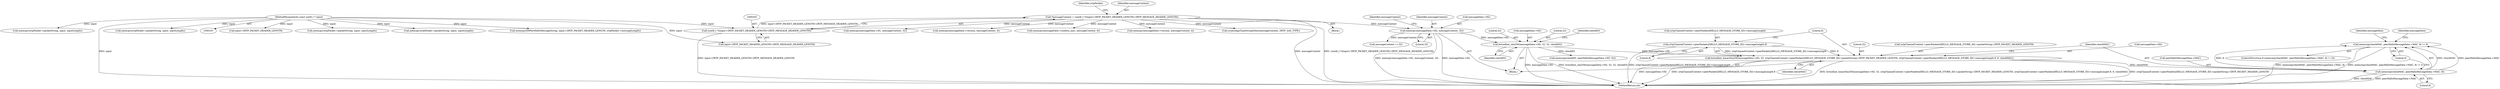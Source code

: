digraph "0_bzrtp_bbb1e6e2f467ee4bd7b9a8c800e4f07343d7d99b@API" {
"1000704" [label="(Call,memcmp(checkMAC, peerHelloMessageData->MAC, 8) != 0)"];
"1000705" [label="(Call,memcmp(checkMAC, peerHelloMessageData->MAC, 8))"];
"1000678" [label="(Call,bctoolbox_hmacSha256(messageData->H2, 32, zrtpChannelContext->peerPackets[HELLO_MESSAGE_STORE_ID]->packetString+ZRTP_PACKET_HEADER_LENGTH, zrtpChannelContext->peerPackets[HELLO_MESSAGE_STORE_ID]->messageLength-8, 8, checkMAC))"];
"1000657" [label="(Call,bctoolbox_sha256(messageData->H2, 32, 32, checkH3))"];
"1000624" [label="(Call,memcpy(messageData->H2, messageContent, 32))"];
"1000200" [label="(Call,*messageContent = (uint8_t *)(input+ZRTP_PACKET_HEADER_LENGTH+ZRTP_MESSAGE_HEADER_LENGTH))"];
"1000202" [label="(Call,(uint8_t *)(input+ZRTP_PACKET_HEADER_LENGTH+ZRTP_MESSAGE_HEADER_LENGTH))"];
"1000194" [label="(MethodParameterIn,const uint8_t * input)"];
"1000692" [label="(Call,zrtpChannelContext->peerPackets[HELLO_MESSAGE_STORE_ID]->messageLength-8)"];
"1000682" [label="(Literal,32)"];
"1000663" [label="(Identifier,checkH3)"];
"1000704" [label="(Call,memcmp(checkMAC, peerHelloMessageData->MAC, 8) != 0)"];
"1000211" [label="(Identifier,zrtpPacket)"];
"1000705" [label="(Call,memcmp(checkMAC, peerHelloMessageData->MAC, 8))"];
"1000200" [label="(Call,*messageContent = (uint8_t *)(input+ZRTP_PACKET_HEADER_LENGTH+ZRTP_MESSAGE_HEADER_LENGTH))"];
"1000661" [label="(Literal,32)"];
"1000658" [label="(Call,messageData->H2)"];
"1000945" [label="(Call,memcpy(messageData->H1, messageContent, 32))"];
"1000693" [label="(Call,zrtpChannelContext->peerPackets[HELLO_MESSAGE_STORE_ID]->messageLength)"];
"1000719" [label="(Identifier,messageData)"];
"1000631" [label="(Identifier,messageContent)"];
"1000202" [label="(Call,(uint8_t *)(input+ZRTP_PACKET_HEADER_LENGTH+ZRTP_MESSAGE_HEADER_LENGTH))"];
"1000683" [label="(Call,zrtpChannelContext->peerPackets[HELLO_MESSAGE_STORE_ID]->packetString+ZRTP_PACKET_HEADER_LENGTH)"];
"1000707" [label="(Call,peerHelloMessageData->MAC)"];
"1000701" [label="(Literal,8)"];
"1000702" [label="(Identifier,checkMAC)"];
"1000692" [label="(Call,zrtpChannelContext->peerPackets[HELLO_MESSAGE_STORE_ID]->messageLength-8)"];
"1000608" [label="(Block,)"];
"1001080" [label="(Call,input+ZRTP_PACKET_HEADER_LENGTH)"];
"1000630" [label="(Call,messageContent +=32)"];
"1000891" [label="(Call,memcpy(zrtpPacket->packetString, input, inputLength))"];
"1000706" [label="(Identifier,checkMAC)"];
"1000629" [label="(Literal,32)"];
"1000201" [label="(Identifier,messageContent)"];
"1000224" [label="(Call,memcpy(messageData->version, messageContent, 4))"];
"1000662" [label="(Literal,32)"];
"1000678" [label="(Call,bctoolbox_hmacSha256(messageData->H2, 32, zrtpChannelContext->peerPackets[HELLO_MESSAGE_STORE_ID]->packetString+ZRTP_PACKET_HEADER_LENGTH, zrtpChannelContext->peerPackets[HELLO_MESSAGE_STORE_ID]->messageLength-8, 8, checkMAC))"];
"1000710" [label="(Literal,8)"];
"1000588" [label="(Call,memcpy(zrtpPacket->packetString, input, inputLength))"];
"1001078" [label="(Call,memcpy(DHPartHelloMessageString, input+ZRTP_PACKET_HEADER_LENGTH, zrtpPacket->messageLength))"];
"1000703" [label="(ControlStructure,if (memcmp(checkMAC, peerHelloMessageData->MAC, 8) != 0))"];
"1000700" [label="(Literal,8)"];
"1000194" [label="(MethodParameterIn,const uint8_t * input)"];
"1000628" [label="(Identifier,messageContent)"];
"1001379" [label="(Call,memcpy(messageData->confirm_mac, messageContent, 8))"];
"1001941" [label="(Call,memcpy(messageData->version, messageContent, 4))"];
"1000667" [label="(Identifier,checkH3)"];
"1000625" [label="(Call,messageData->H2)"];
"1000812" [label="(Call,cryptoAlgoTypeStringToInt(messageContent, ZRTP_SAS_TYPE))"];
"1000204" [label="(Call,input+ZRTP_PACKET_HEADER_LENGTH+ZRTP_MESSAGE_HEADER_LENGTH)"];
"1001915" [label="(Call,memcpy(zrtpPacket->packetString, input, inputLength))"];
"1000714" [label="(Identifier,messageData)"];
"1001966" [label="(MethodReturn,int)"];
"1000657" [label="(Call,bctoolbox_sha256(messageData->H2, 32, 32, checkH3))"];
"1000666" [label="(Call,memcmp(checkH3, peerHelloMessageData->H3, 32))"];
"1000197" [label="(Block,)"];
"1000624" [label="(Call,memcpy(messageData->H2, messageContent, 32))"];
"1001285" [label="(Call,memcpy(zrtpPacket->packetString, input, inputLength))"];
"1000679" [label="(Call,messageData->H2)"];
"1000711" [label="(Literal,0)"];
"1000704" -> "1000703"  [label="AST: "];
"1000704" -> "1000711"  [label="CFG: "];
"1000705" -> "1000704"  [label="AST: "];
"1000711" -> "1000704"  [label="AST: "];
"1000714" -> "1000704"  [label="CFG: "];
"1000719" -> "1000704"  [label="CFG: "];
"1000704" -> "1001966"  [label="DDG: memcmp(checkMAC, peerHelloMessageData->MAC, 8)"];
"1000704" -> "1001966"  [label="DDG: memcmp(checkMAC, peerHelloMessageData->MAC, 8) != 0"];
"1000705" -> "1000704"  [label="DDG: checkMAC"];
"1000705" -> "1000704"  [label="DDG: peerHelloMessageData->MAC"];
"1000705" -> "1000704"  [label="DDG: 8"];
"1000705" -> "1000710"  [label="CFG: "];
"1000706" -> "1000705"  [label="AST: "];
"1000707" -> "1000705"  [label="AST: "];
"1000710" -> "1000705"  [label="AST: "];
"1000711" -> "1000705"  [label="CFG: "];
"1000705" -> "1001966"  [label="DDG: checkMAC"];
"1000705" -> "1001966"  [label="DDG: peerHelloMessageData->MAC"];
"1000678" -> "1000705"  [label="DDG: checkMAC"];
"1000678" -> "1000608"  [label="AST: "];
"1000678" -> "1000702"  [label="CFG: "];
"1000679" -> "1000678"  [label="AST: "];
"1000682" -> "1000678"  [label="AST: "];
"1000683" -> "1000678"  [label="AST: "];
"1000692" -> "1000678"  [label="AST: "];
"1000701" -> "1000678"  [label="AST: "];
"1000702" -> "1000678"  [label="AST: "];
"1000706" -> "1000678"  [label="CFG: "];
"1000678" -> "1001966"  [label="DDG: bctoolbox_hmacSha256(messageData->H2, 32, zrtpChannelContext->peerPackets[HELLO_MESSAGE_STORE_ID]->packetString+ZRTP_PACKET_HEADER_LENGTH, zrtpChannelContext->peerPackets[HELLO_MESSAGE_STORE_ID]->messageLength-8, 8, checkMAC)"];
"1000678" -> "1001966"  [label="DDG: zrtpChannelContext->peerPackets[HELLO_MESSAGE_STORE_ID]->packetString+ZRTP_PACKET_HEADER_LENGTH"];
"1000678" -> "1001966"  [label="DDG: messageData->H2"];
"1000678" -> "1001966"  [label="DDG: zrtpChannelContext->peerPackets[HELLO_MESSAGE_STORE_ID]->messageLength-8"];
"1000657" -> "1000678"  [label="DDG: messageData->H2"];
"1000692" -> "1000678"  [label="DDG: zrtpChannelContext->peerPackets[HELLO_MESSAGE_STORE_ID]->messageLength"];
"1000692" -> "1000678"  [label="DDG: 8"];
"1000657" -> "1000608"  [label="AST: "];
"1000657" -> "1000663"  [label="CFG: "];
"1000658" -> "1000657"  [label="AST: "];
"1000661" -> "1000657"  [label="AST: "];
"1000662" -> "1000657"  [label="AST: "];
"1000663" -> "1000657"  [label="AST: "];
"1000667" -> "1000657"  [label="CFG: "];
"1000657" -> "1001966"  [label="DDG: messageData->H2"];
"1000657" -> "1001966"  [label="DDG: bctoolbox_sha256(messageData->H2, 32, 32, checkH3)"];
"1000624" -> "1000657"  [label="DDG: messageData->H2"];
"1000657" -> "1000666"  [label="DDG: checkH3"];
"1000624" -> "1000608"  [label="AST: "];
"1000624" -> "1000629"  [label="CFG: "];
"1000625" -> "1000624"  [label="AST: "];
"1000628" -> "1000624"  [label="AST: "];
"1000629" -> "1000624"  [label="AST: "];
"1000631" -> "1000624"  [label="CFG: "];
"1000624" -> "1001966"  [label="DDG: memcpy(messageData->H2, messageContent, 32)"];
"1000624" -> "1001966"  [label="DDG: messageData->H2"];
"1000200" -> "1000624"  [label="DDG: messageContent"];
"1000624" -> "1000630"  [label="DDG: messageContent"];
"1000200" -> "1000197"  [label="AST: "];
"1000200" -> "1000202"  [label="CFG: "];
"1000201" -> "1000200"  [label="AST: "];
"1000202" -> "1000200"  [label="AST: "];
"1000211" -> "1000200"  [label="CFG: "];
"1000200" -> "1001966"  [label="DDG: messageContent"];
"1000200" -> "1001966"  [label="DDG: (uint8_t *)(input+ZRTP_PACKET_HEADER_LENGTH+ZRTP_MESSAGE_HEADER_LENGTH)"];
"1000202" -> "1000200"  [label="DDG: input+ZRTP_PACKET_HEADER_LENGTH+ZRTP_MESSAGE_HEADER_LENGTH"];
"1000200" -> "1000224"  [label="DDG: messageContent"];
"1000200" -> "1000812"  [label="DDG: messageContent"];
"1000200" -> "1000945"  [label="DDG: messageContent"];
"1000200" -> "1001379"  [label="DDG: messageContent"];
"1000200" -> "1001941"  [label="DDG: messageContent"];
"1000202" -> "1000204"  [label="CFG: "];
"1000203" -> "1000202"  [label="AST: "];
"1000204" -> "1000202"  [label="AST: "];
"1000202" -> "1001966"  [label="DDG: input+ZRTP_PACKET_HEADER_LENGTH+ZRTP_MESSAGE_HEADER_LENGTH"];
"1000194" -> "1000202"  [label="DDG: input"];
"1000194" -> "1000191"  [label="AST: "];
"1000194" -> "1001966"  [label="DDG: input"];
"1000194" -> "1000204"  [label="DDG: input"];
"1000194" -> "1000588"  [label="DDG: input"];
"1000194" -> "1000891"  [label="DDG: input"];
"1000194" -> "1001078"  [label="DDG: input"];
"1000194" -> "1001080"  [label="DDG: input"];
"1000194" -> "1001285"  [label="DDG: input"];
"1000194" -> "1001915"  [label="DDG: input"];
"1000692" -> "1000700"  [label="CFG: "];
"1000693" -> "1000692"  [label="AST: "];
"1000700" -> "1000692"  [label="AST: "];
"1000701" -> "1000692"  [label="CFG: "];
"1000692" -> "1001966"  [label="DDG: zrtpChannelContext->peerPackets[HELLO_MESSAGE_STORE_ID]->messageLength"];
}
